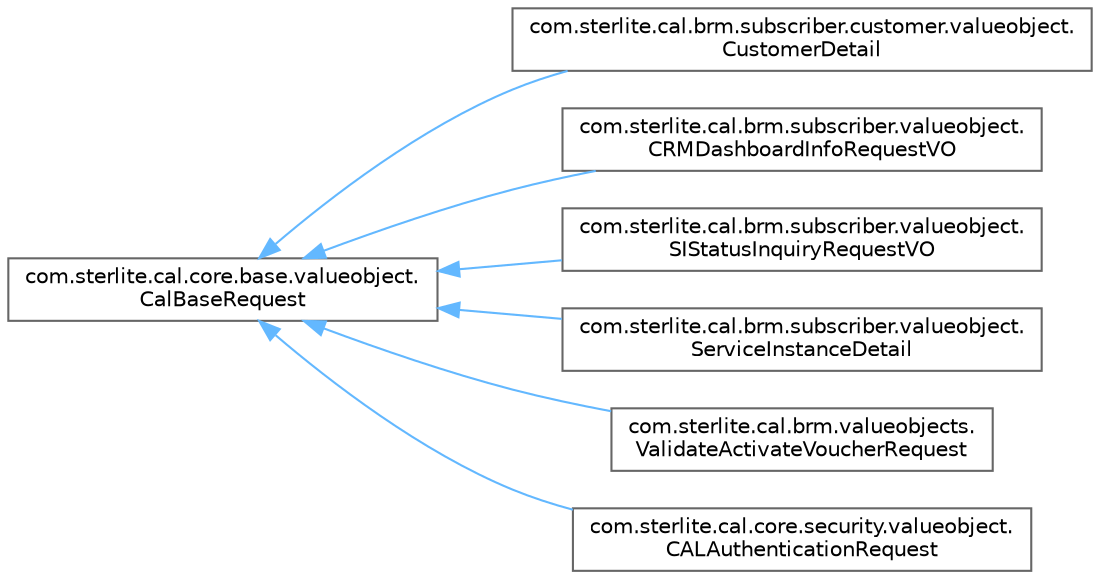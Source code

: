digraph "Graphical Class Hierarchy"
{
 // LATEX_PDF_SIZE
  bgcolor="transparent";
  edge [fontname=Helvetica,fontsize=10,labelfontname=Helvetica,labelfontsize=10];
  node [fontname=Helvetica,fontsize=10,shape=box,height=0.2,width=0.4];
  rankdir="LR";
  Node0 [id="Node000000",label="com.sterlite.cal.core.base.valueobject.\lCalBaseRequest",height=0.2,width=0.4,color="grey40", fillcolor="white", style="filled",URL="$classcom_1_1sterlite_1_1cal_1_1core_1_1base_1_1valueobject_1_1_cal_base_request.html",tooltip=" "];
  Node0 -> Node1 [id="edge834_Node000000_Node000001",dir="back",color="steelblue1",style="solid",tooltip=" "];
  Node1 [id="Node000001",label="com.sterlite.cal.brm.subscriber.customer.valueobject.\lCustomerDetail",height=0.2,width=0.4,color="grey40", fillcolor="white", style="filled",URL="$classcom_1_1sterlite_1_1cal_1_1brm_1_1subscriber_1_1customer_1_1valueobject_1_1_customer_detail.html",tooltip=" "];
  Node0 -> Node2 [id="edge835_Node000000_Node000002",dir="back",color="steelblue1",style="solid",tooltip=" "];
  Node2 [id="Node000002",label="com.sterlite.cal.brm.subscriber.valueobject.\lCRMDashboardInfoRequestVO",height=0.2,width=0.4,color="grey40", fillcolor="white", style="filled",URL="$classcom_1_1sterlite_1_1cal_1_1brm_1_1subscriber_1_1valueobject_1_1_c_r_m_dashboard_info_request_v_o.html",tooltip=" "];
  Node0 -> Node3 [id="edge836_Node000000_Node000003",dir="back",color="steelblue1",style="solid",tooltip=" "];
  Node3 [id="Node000003",label="com.sterlite.cal.brm.subscriber.valueobject.\lSIStatusInquiryRequestVO",height=0.2,width=0.4,color="grey40", fillcolor="white", style="filled",URL="$classcom_1_1sterlite_1_1cal_1_1brm_1_1subscriber_1_1valueobject_1_1_s_i_status_inquiry_request_v_o.html",tooltip=" "];
  Node0 -> Node4 [id="edge837_Node000000_Node000004",dir="back",color="steelblue1",style="solid",tooltip=" "];
  Node4 [id="Node000004",label="com.sterlite.cal.brm.subscriber.valueobject.\lServiceInstanceDetail",height=0.2,width=0.4,color="grey40", fillcolor="white", style="filled",URL="$classcom_1_1sterlite_1_1cal_1_1brm_1_1subscriber_1_1valueobject_1_1_service_instance_detail.html",tooltip=" "];
  Node0 -> Node5 [id="edge838_Node000000_Node000005",dir="back",color="steelblue1",style="solid",tooltip=" "];
  Node5 [id="Node000005",label="com.sterlite.cal.brm.valueobjects.\lValidateActivateVoucherRequest",height=0.2,width=0.4,color="grey40", fillcolor="white", style="filled",URL="$classcom_1_1sterlite_1_1cal_1_1brm_1_1valueobjects_1_1_validate_activate_voucher_request.html",tooltip=" "];
  Node0 -> Node6 [id="edge839_Node000000_Node000006",dir="back",color="steelblue1",style="solid",tooltip=" "];
  Node6 [id="Node000006",label="com.sterlite.cal.core.security.valueobject.\lCALAuthenticationRequest",height=0.2,width=0.4,color="grey40", fillcolor="white", style="filled",URL="$classcom_1_1sterlite_1_1cal_1_1core_1_1security_1_1valueobject_1_1_c_a_l_authentication_request.html",tooltip=" "];
}
